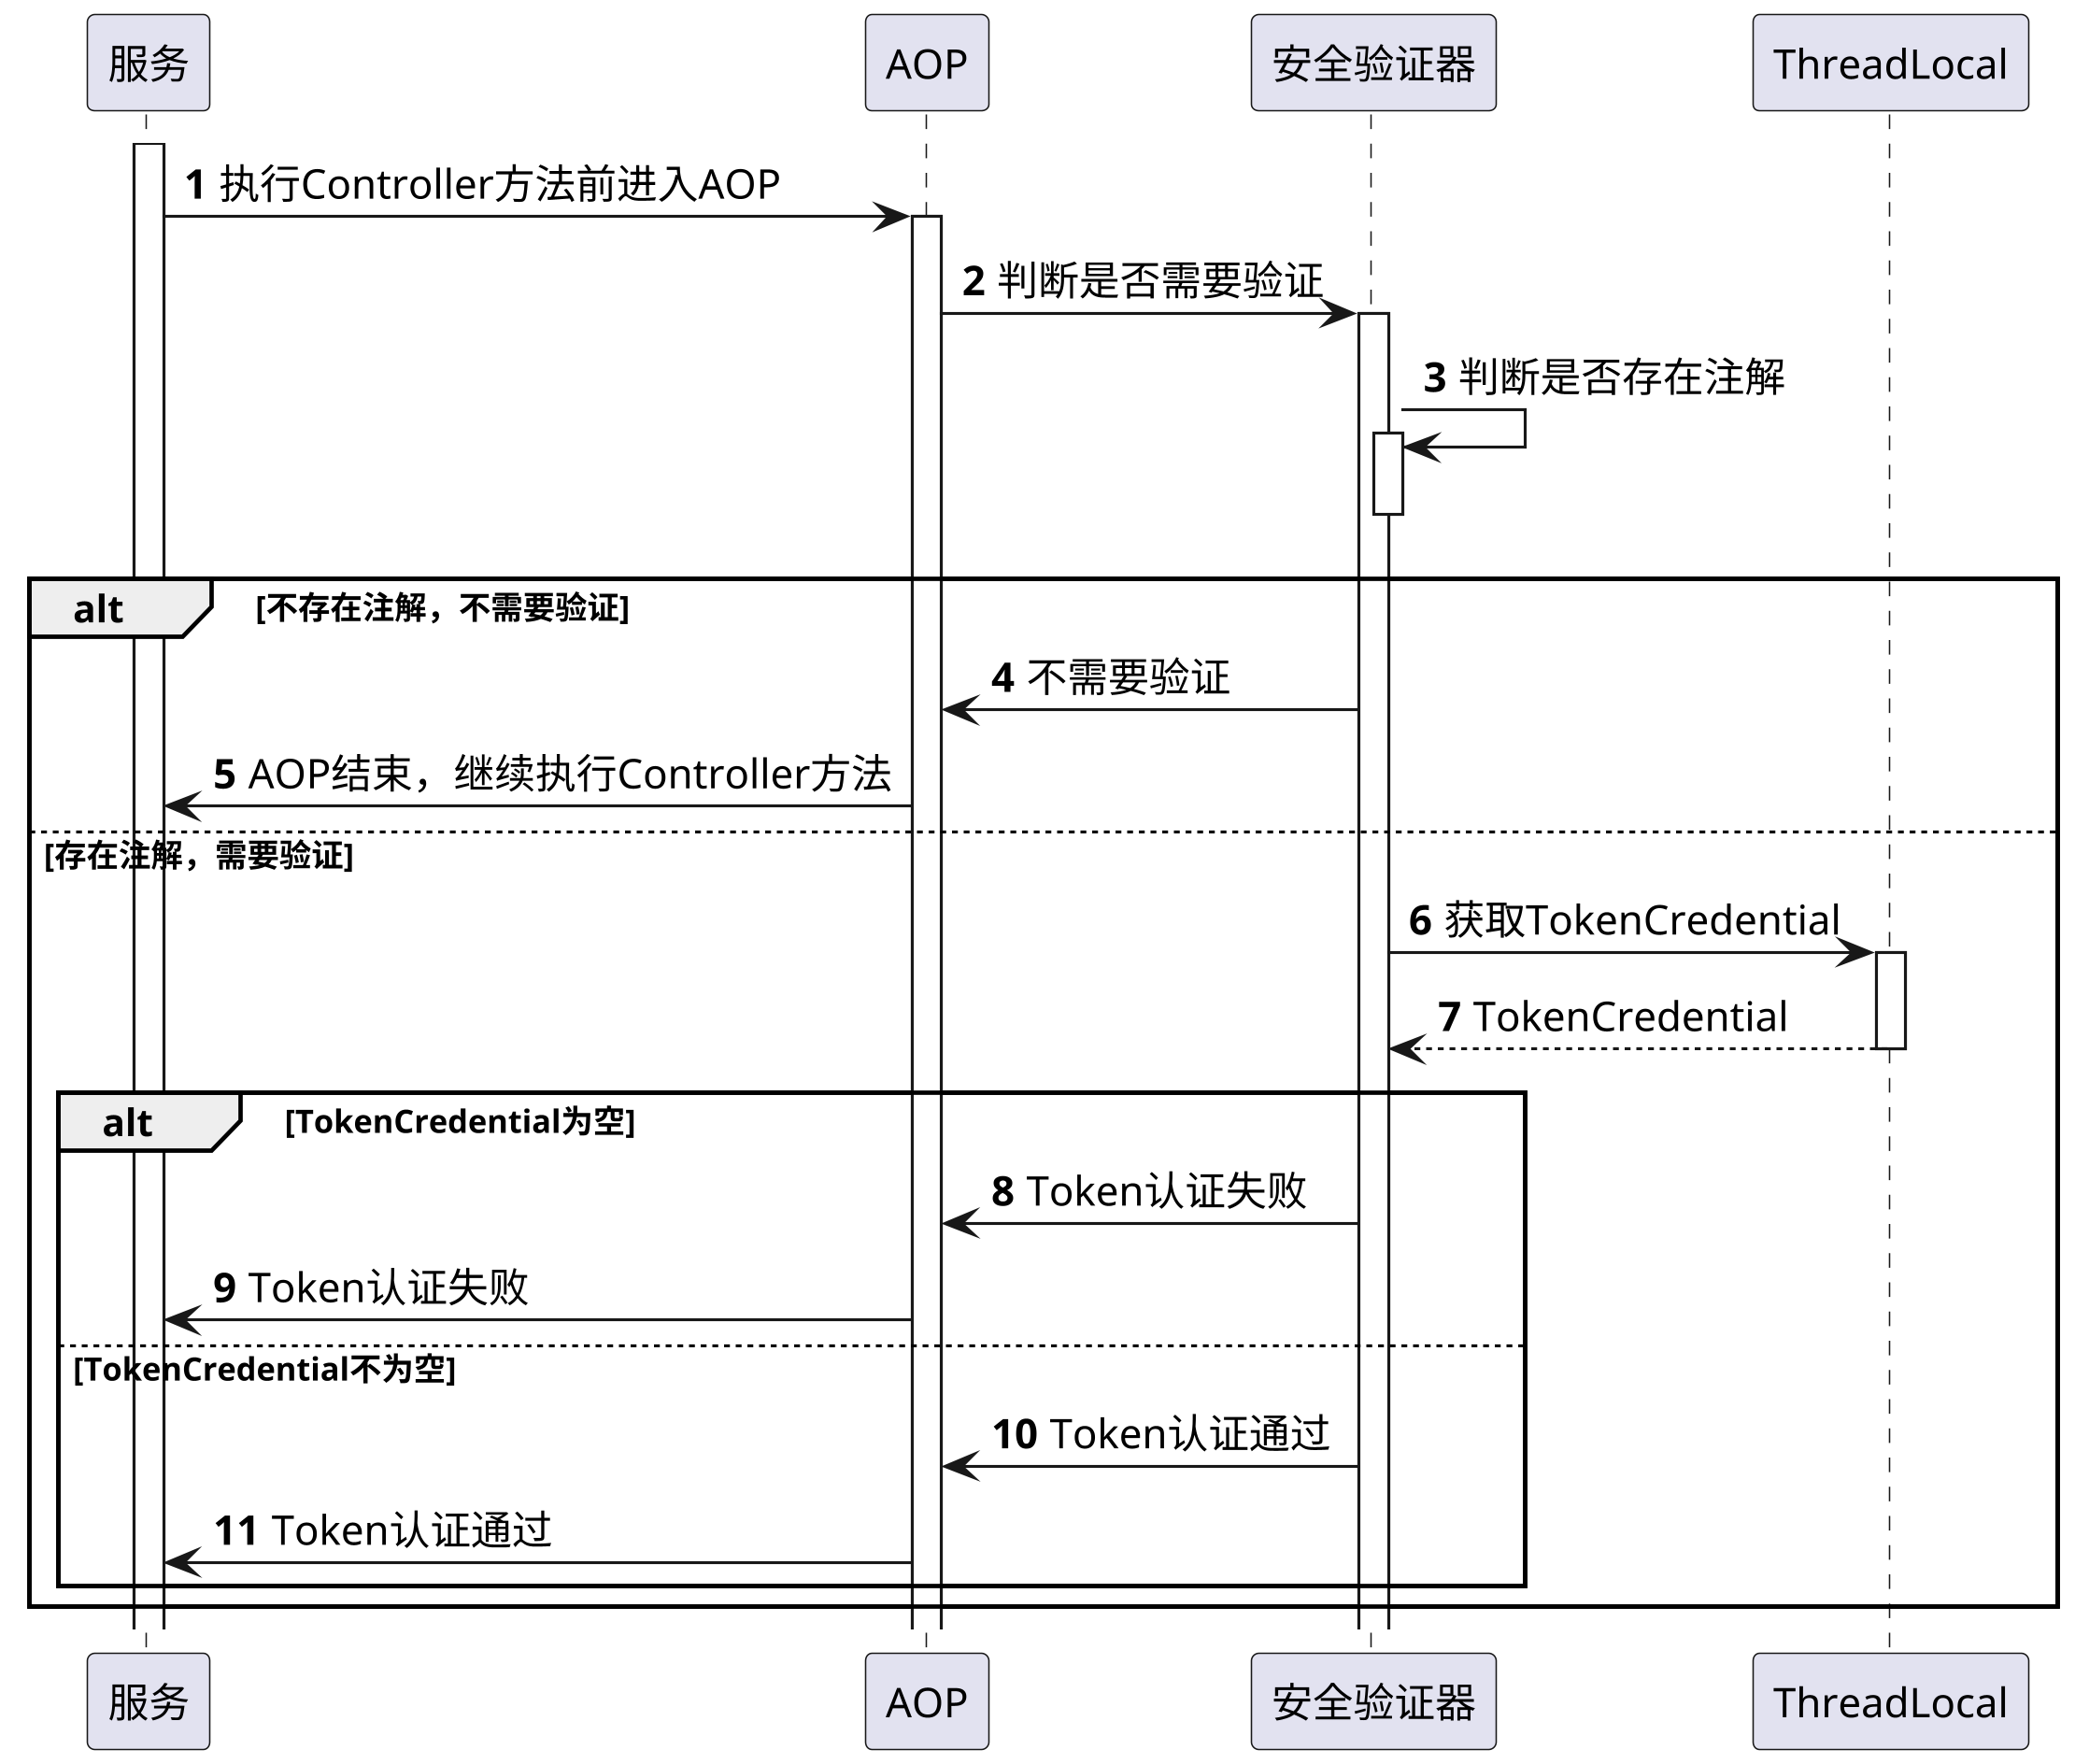 @startuml
'https://plantuml.com/sequence-diagram
skinparam shadowing false
skinparam defaultFontName xfonts-wqy
skinparam dpi 300
skinparam activity  {
    DiamondFontSize 14
    ArrowFontSize 14
    FontSize 14
}
autonumber

participant 服务 as Server
participant AOP
participant 安全验证器 as IPreAuthHandler

activate Server

Server -> AOP ++: 执行Controller方法前进入AOP
AOP -> IPreAuthHandler ++: 判断是否需要验证
IPreAuthHandler -> IPreAuthHandler++--: 判断是否存在注解
alt 不存在注解，不需要验证
    AOP <- IPreAuthHandler : 不需要验证
    Server <- AOP: AOP结束，继续执行Controller方法
else 存在注解，需要验证
    IPreAuthHandler -> ThreadLocal ++: 获取TokenCredential
    return TokenCredential
    alt TokenCredential为空
        AOP <- IPreAuthHandler : Token认证失败
        Server <- AOP:  Token认证失败
    else TokenCredential不为空
        AOP <- IPreAuthHandler : Token认证通过
        Server <- AOP:  Token认证通过
    end
end

@enduml